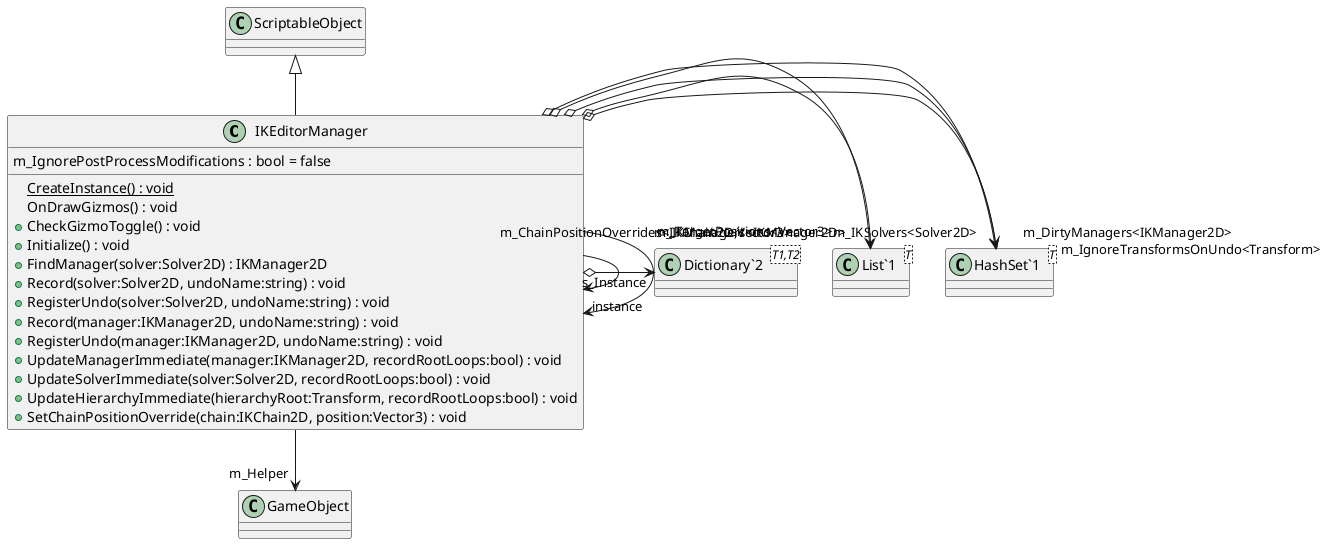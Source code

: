 @startuml
class IKEditorManager {
    m_IgnorePostProcessModifications : bool = false
    {static} CreateInstance() : void
    OnDrawGizmos() : void
    + CheckGizmoToggle() : void
    + Initialize() : void
    + FindManager(solver:Solver2D) : IKManager2D
    + Record(solver:Solver2D, undoName:string) : void
    + RegisterUndo(solver:Solver2D, undoName:string) : void
    + Record(manager:IKManager2D, undoName:string) : void
    + RegisterUndo(manager:IKManager2D, undoName:string) : void
    + UpdateManagerImmediate(manager:IKManager2D, recordRootLoops:bool) : void
    + UpdateSolverImmediate(solver:Solver2D, recordRootLoops:bool) : void
    + UpdateHierarchyImmediate(hierarchyRoot:Transform, recordRootLoops:bool) : void
    + SetChainPositionOverride(chain:IKChain2D, position:Vector3) : void
}
class "HashSet`1"<T> {
}
class "List`1"<T> {
}
class "Dictionary`2"<T1,T2> {
}
ScriptableObject <|-- IKEditorManager
IKEditorManager --> "s_Instance" IKEditorManager
IKEditorManager o-> "m_DirtyManagers<IKManager2D>" "HashSet`1"
IKEditorManager o-> "m_IKSolvers<Solver2D>" "HashSet`1"
IKEditorManager o-> "m_IKManagers<IKManager2D>" "List`1"
IKEditorManager o-> "m_ChainPositionOverrides<IKChain2D,Vector3>" "Dictionary`2"
IKEditorManager o-> "m_TargetPositions<Vector3>" "List`1"
IKEditorManager --> "m_Helper" GameObject
IKEditorManager o-> "m_IgnoreTransformsOnUndo<Transform>" "HashSet`1"
IKEditorManager --> "instance" IKEditorManager
@enduml
